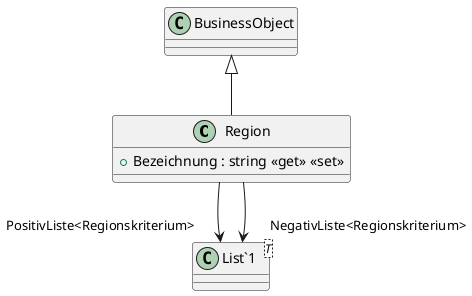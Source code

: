 @startuml
class Region {
    + Bezeichnung : string <<get>> <<set>>
}
class "List`1"<T> {
}
BusinessObject <|-- Region
Region --> "PositivListe<Regionskriterium>" "List`1"
Region --> "NegativListe<Regionskriterium>" "List`1"
@enduml
